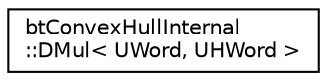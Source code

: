 digraph "Graphical Class Hierarchy"
{
  edge [fontname="Helvetica",fontsize="10",labelfontname="Helvetica",labelfontsize="10"];
  node [fontname="Helvetica",fontsize="10",shape=record];
  rankdir="LR";
  Node1 [label="btConvexHullInternal\l::DMul\< UWord, UHWord \>",height=0.2,width=0.4,color="black", fillcolor="white", style="filled",URL="$classbt_convex_hull_internal_1_1_d_mul.html"];
}
